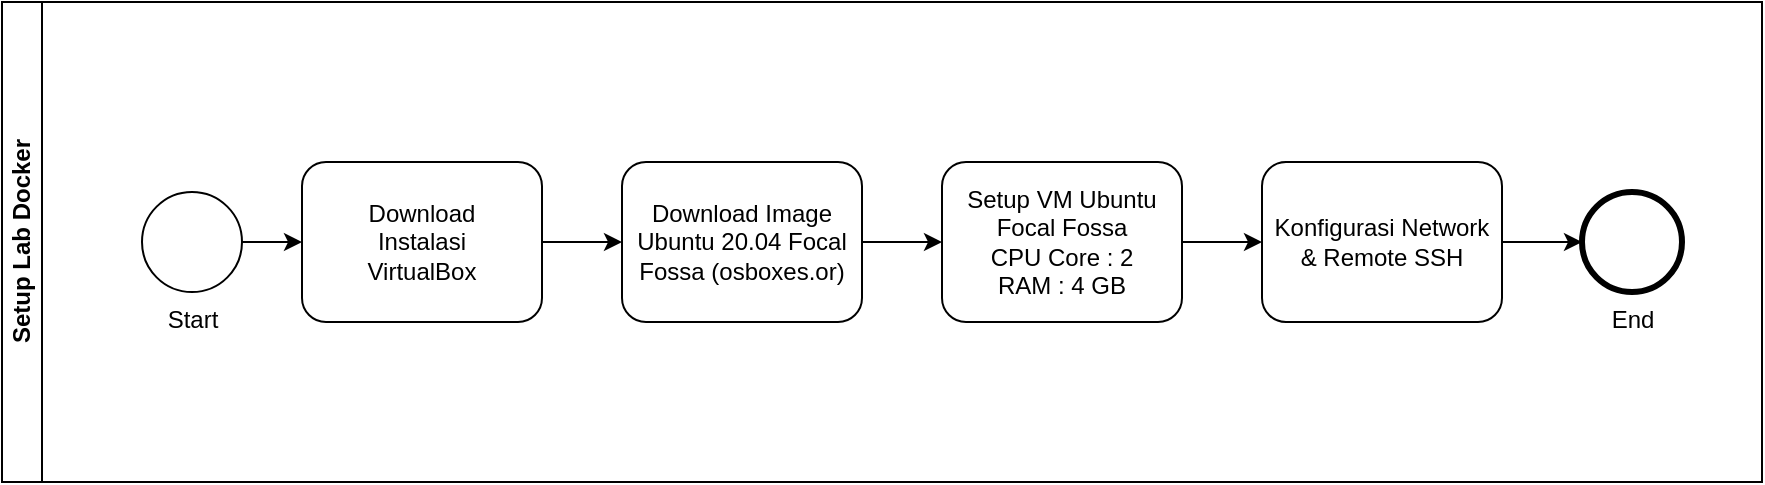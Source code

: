 <mxfile version="13.1.14" type="device"><diagram id="prtHgNgQTEPvFCAcTncT" name="Page-1"><mxGraphModel dx="868" dy="443" grid="1" gridSize="10" guides="1" tooltips="1" connect="1" arrows="1" fold="1" page="1" pageScale="1" pageWidth="1169" pageHeight="827" math="0" shadow="0"><root><mxCell id="0"/><mxCell id="1" parent="0"/><object label="Setup Lab Docker" id="HRc34M8uI-bMUeodP_eo-1"><mxCell style="swimlane;html=1;horizontal=0;startSize=20;" vertex="1" parent="1"><mxGeometry x="170" y="160" width="880" height="240" as="geometry"><mxRectangle x="160" y="150" width="30" height="50" as="alternateBounds"/></mxGeometry></mxCell></object><mxCell id="HRc34M8uI-bMUeodP_eo-8" value="" style="edgeStyle=orthogonalEdgeStyle;rounded=0;orthogonalLoop=1;jettySize=auto;html=1;" edge="1" parent="HRc34M8uI-bMUeodP_eo-1" source="HRc34M8uI-bMUeodP_eo-4" target="HRc34M8uI-bMUeodP_eo-7"><mxGeometry relative="1" as="geometry"/></mxCell><mxCell id="HRc34M8uI-bMUeodP_eo-4" value="Start" style="shape=mxgraph.bpmn.shape;html=1;verticalLabelPosition=bottom;labelBackgroundColor=#ffffff;verticalAlign=top;align=center;perimeter=ellipsePerimeter;outlineConnect=0;outline=standard;symbol=general;" vertex="1" parent="HRc34M8uI-bMUeodP_eo-1"><mxGeometry x="70" y="95" width="50" height="50" as="geometry"/></mxCell><mxCell id="HRc34M8uI-bMUeodP_eo-17" style="edgeStyle=orthogonalEdgeStyle;rounded=0;orthogonalLoop=1;jettySize=auto;html=1;exitX=1;exitY=0.5;exitDx=0;exitDy=0;entryX=0;entryY=0.5;entryDx=0;entryDy=0;" edge="1" parent="HRc34M8uI-bMUeodP_eo-1" source="HRc34M8uI-bMUeodP_eo-7" target="HRc34M8uI-bMUeodP_eo-9"><mxGeometry relative="1" as="geometry"/></mxCell><mxCell id="HRc34M8uI-bMUeodP_eo-7" value="Download&lt;br&gt;Instalasi &lt;br&gt;VirtualBox" style="shape=ext;rounded=1;html=1;whiteSpace=wrap;" vertex="1" parent="HRc34M8uI-bMUeodP_eo-1"><mxGeometry x="150" y="80" width="120" height="80" as="geometry"/></mxCell><mxCell id="HRc34M8uI-bMUeodP_eo-18" style="edgeStyle=orthogonalEdgeStyle;rounded=0;orthogonalLoop=1;jettySize=auto;html=1;exitX=1;exitY=0.5;exitDx=0;exitDy=0;entryX=0;entryY=0.5;entryDx=0;entryDy=0;" edge="1" parent="HRc34M8uI-bMUeodP_eo-1" source="HRc34M8uI-bMUeodP_eo-9" target="HRc34M8uI-bMUeodP_eo-10"><mxGeometry relative="1" as="geometry"/></mxCell><mxCell id="HRc34M8uI-bMUeodP_eo-9" value="Download Image Ubuntu 20.04 Focal Fossa (osboxes.or)" style="shape=ext;rounded=1;html=1;whiteSpace=wrap;" vertex="1" parent="HRc34M8uI-bMUeodP_eo-1"><mxGeometry x="310" y="80" width="120" height="80" as="geometry"/></mxCell><mxCell id="HRc34M8uI-bMUeodP_eo-19" style="edgeStyle=orthogonalEdgeStyle;rounded=0;orthogonalLoop=1;jettySize=auto;html=1;exitX=1;exitY=0.5;exitDx=0;exitDy=0;entryX=0;entryY=0.5;entryDx=0;entryDy=0;" edge="1" parent="HRc34M8uI-bMUeodP_eo-1" source="HRc34M8uI-bMUeodP_eo-10" target="HRc34M8uI-bMUeodP_eo-11"><mxGeometry relative="1" as="geometry"/></mxCell><mxCell id="HRc34M8uI-bMUeodP_eo-10" value="Setup VM Ubuntu Focal Fossa&lt;br&gt;CPU Core : 2&lt;br&gt;RAM : 4 GB" style="shape=ext;rounded=1;html=1;whiteSpace=wrap;" vertex="1" parent="HRc34M8uI-bMUeodP_eo-1"><mxGeometry x="470" y="80" width="120" height="80" as="geometry"/></mxCell><mxCell id="HRc34M8uI-bMUeodP_eo-20" style="edgeStyle=orthogonalEdgeStyle;rounded=0;orthogonalLoop=1;jettySize=auto;html=1;exitX=1;exitY=0.5;exitDx=0;exitDy=0;entryX=0;entryY=0.5;entryDx=0;entryDy=0;" edge="1" parent="HRc34M8uI-bMUeodP_eo-1" source="HRc34M8uI-bMUeodP_eo-11" target="HRc34M8uI-bMUeodP_eo-16"><mxGeometry relative="1" as="geometry"/></mxCell><mxCell id="HRc34M8uI-bMUeodP_eo-11" value="Konfigurasi Network &amp;amp; Remote SSH" style="shape=ext;rounded=1;html=1;whiteSpace=wrap;" vertex="1" parent="HRc34M8uI-bMUeodP_eo-1"><mxGeometry x="630" y="80" width="120" height="80" as="geometry"/></mxCell><mxCell id="HRc34M8uI-bMUeodP_eo-16" value="End" style="shape=mxgraph.bpmn.shape;html=1;verticalLabelPosition=bottom;labelBackgroundColor=#ffffff;verticalAlign=top;align=center;perimeter=ellipsePerimeter;outlineConnect=0;outline=end;symbol=general;" vertex="1" parent="HRc34M8uI-bMUeodP_eo-1"><mxGeometry x="790" y="95" width="50" height="50" as="geometry"/></mxCell></root></mxGraphModel></diagram></mxfile>